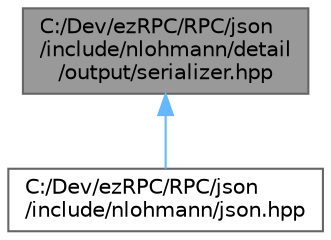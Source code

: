 digraph "C:/Dev/ezRPC/RPC/json/include/nlohmann/detail/output/serializer.hpp"
{
 // LATEX_PDF_SIZE
  bgcolor="transparent";
  edge [fontname=Helvetica,fontsize=10,labelfontname=Helvetica,labelfontsize=10];
  node [fontname=Helvetica,fontsize=10,shape=box,height=0.2,width=0.4];
  Node1 [id="Node000001",label="C:/Dev/ezRPC/RPC/json\l/include/nlohmann/detail\l/output/serializer.hpp",height=0.2,width=0.4,color="gray40", fillcolor="grey60", style="filled", fontcolor="black",tooltip=" "];
  Node1 -> Node2 [id="edge1_Node000001_Node000002",dir="back",color="steelblue1",style="solid",tooltip=" "];
  Node2 [id="Node000002",label="C:/Dev/ezRPC/RPC/json\l/include/nlohmann/json.hpp",height=0.2,width=0.4,color="grey40", fillcolor="white", style="filled",URL="$include_2nlohmann_2json_8hpp.html",tooltip=" "];
}
